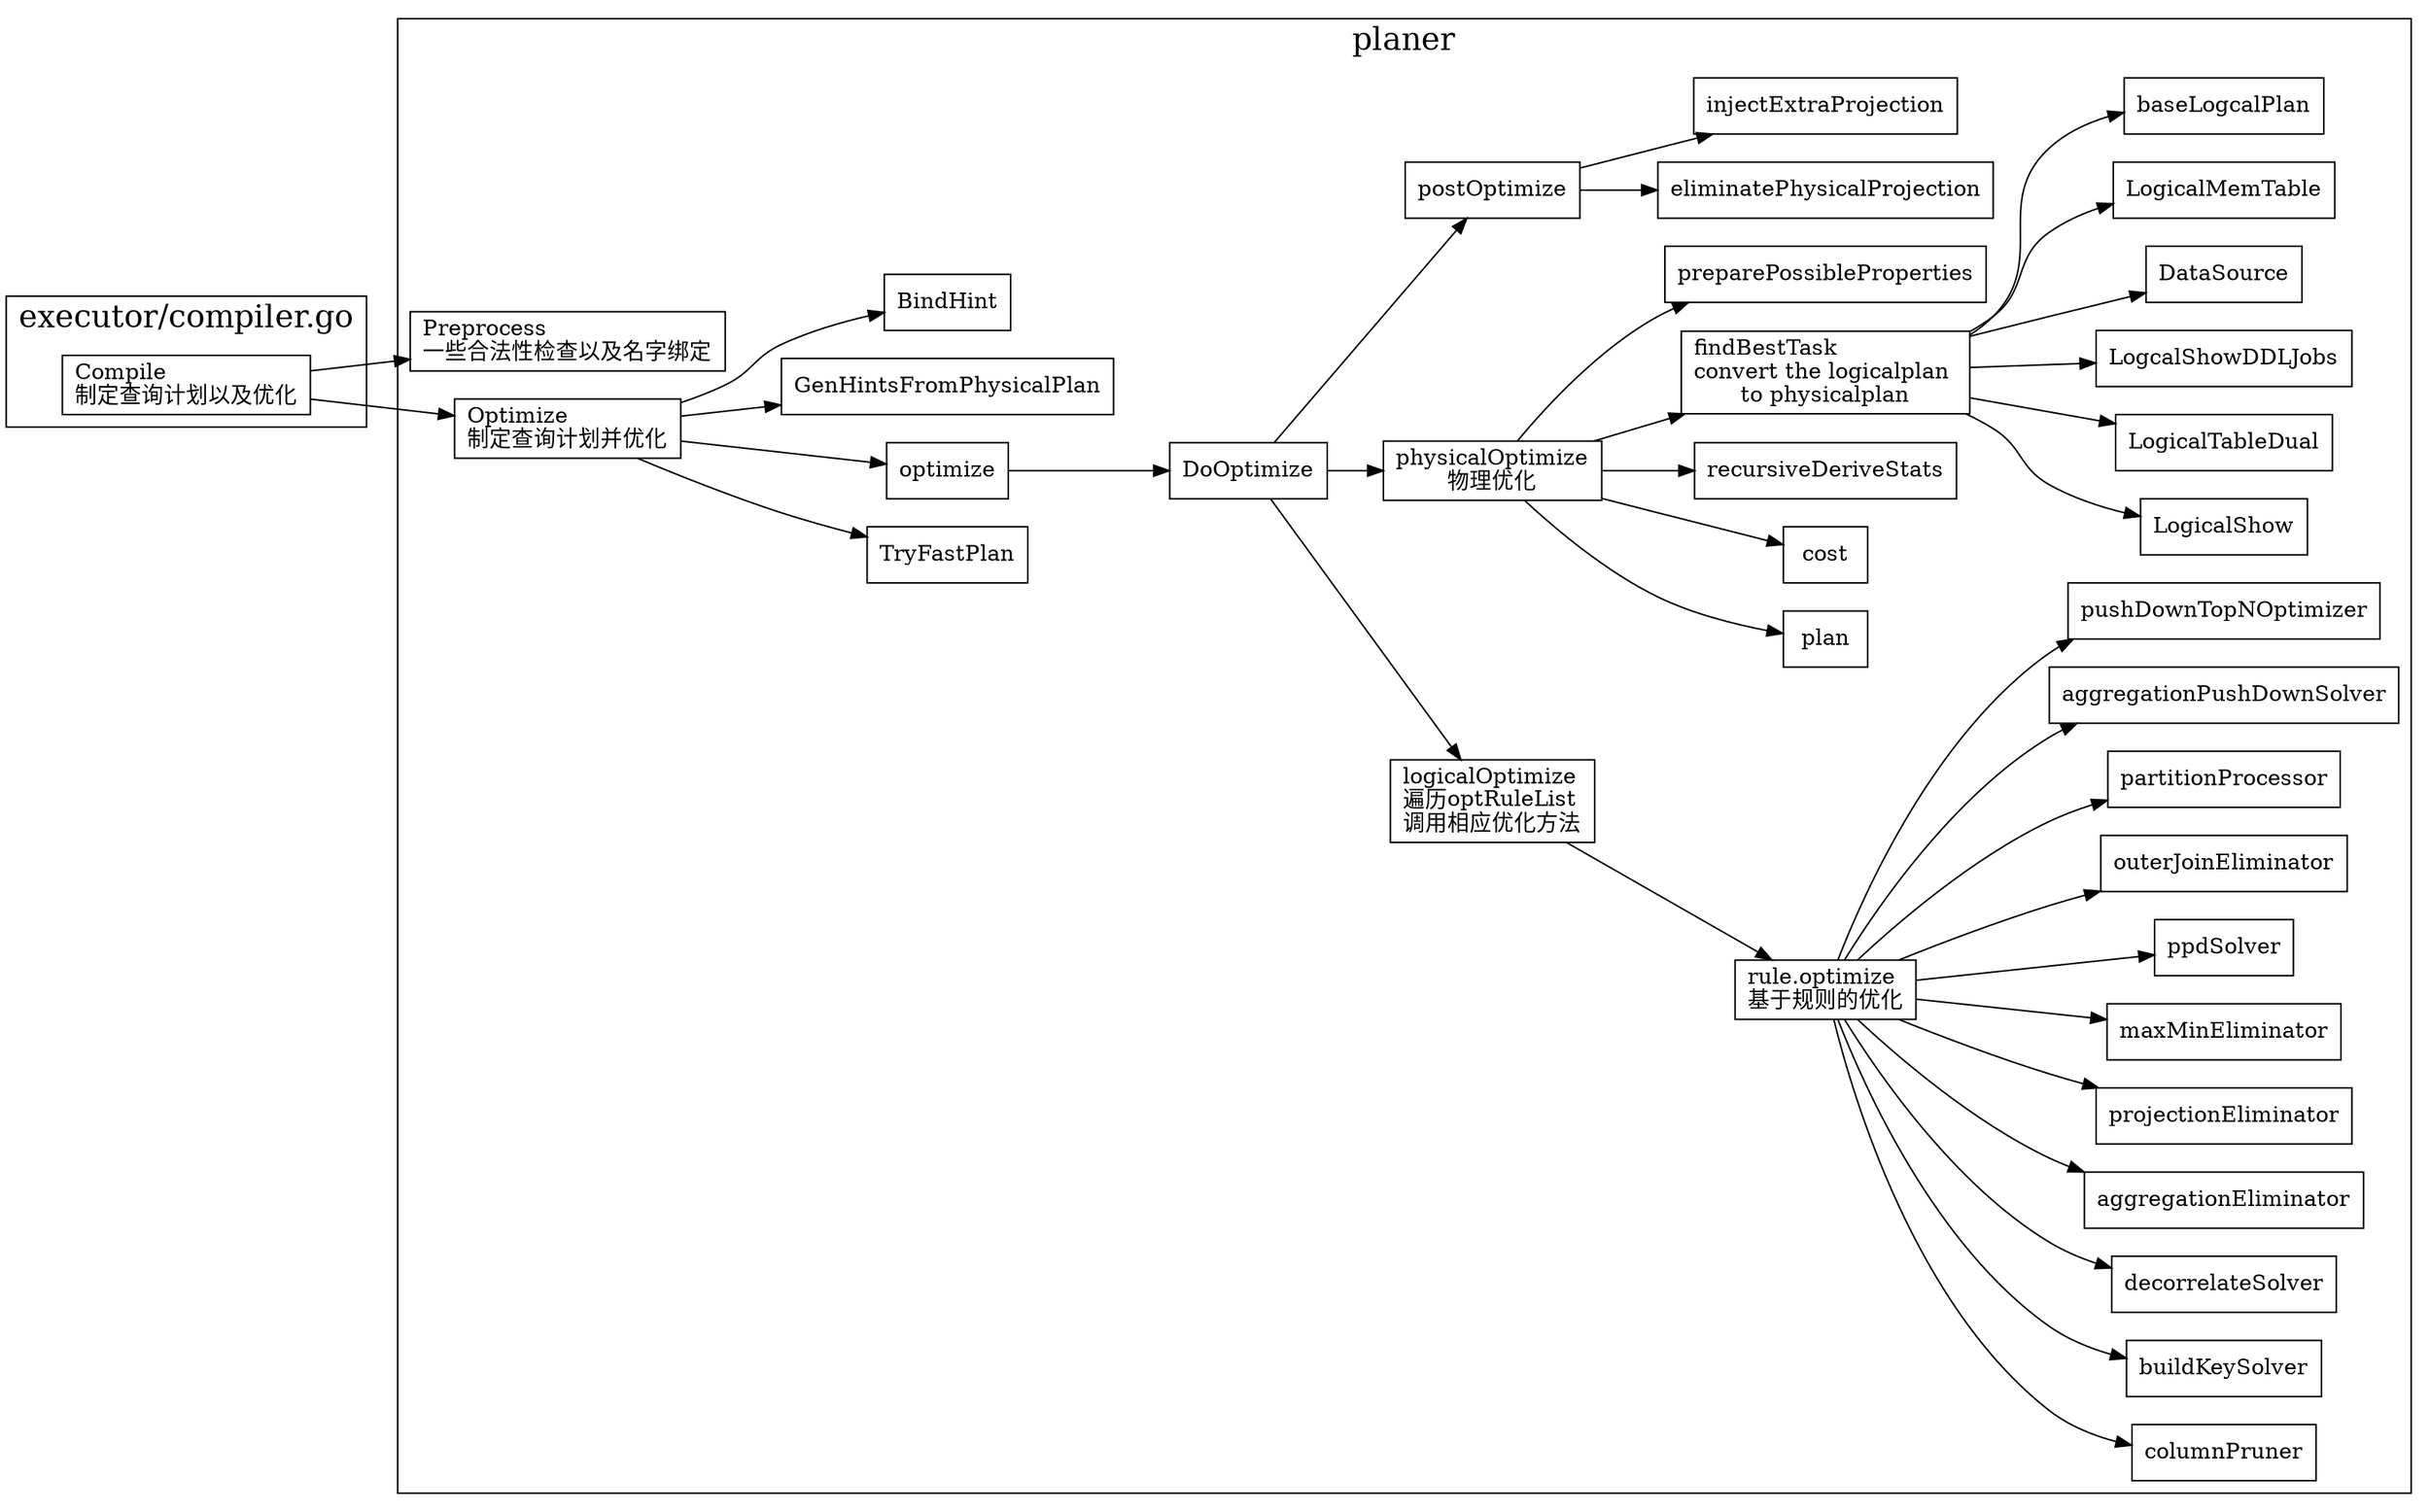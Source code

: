 digraph sql_plan {
  node[shape=box];
  newrank=true;
  rankdir=LR;

  subgraph cluster_executor {
    graph[label="executor/compiler.go";fontsize=20;];
    Compile[label="Compile\l制定查询计划以及优化"];
  }
  subgraph cluster_plan {
    graph[label="planer";fontsize=20;];

    Preprocess[label="Preprocess\l一些合法性检查以及名字绑定"];
    Optimize[label="Optimize\l制定查询计划并优化"];
    Optimize -> {
      TryFastPlan;
      optimize;
      GenHintsFromPhysicalPlan;
      BindHint;
    };
    optimize -> DoOptimize;
    DoOptimize -> {
      logicalOptimize;
      physicalOptimize;
      postOptimize;
    };
    physicalOptimize[label="physicalOptimize\l物理优化"];
    logicalOptimize[label="logicalOptimize\l遍历optRuleList\l调用相应优化方法"];
    rule_optimize[label="rule.optimize\l基于规则的优化"];

    logicalOptimize->rule_optimize;
    rule_optimize -> {
      columnPruner;
      buildKeySolver;
      decorrelateSolver;
      aggregationEliminator;
      projectionEliminator;
      maxMinEliminator;
      ppdSolver;
      outerJoinEliminator;
      partitionProcessor;
      aggregationPushDownSolver;
      pushDownTopNOptimizer;
    };
    task_plan[label="plan"];
    task_cost[label="cost"];

    physicalOptimize -> {
      recursiveDeriveStats;
      findBestTask;
      preparePossibleProperties;
      task_plan;
      task_cost;
    };
    findBestTask[label="findBestTask\lconvert the logicalplan \lto physicalplan"];

    findBestTask -> {
      LogicalShow;
      LogicalTableDual;
      LogcalShowDDLJobs;
      DataSource;
      LogicalMemTable;
      baseLogcalPlan;
    };

    postOptimize -> {
      eliminatePhysicalProjection;
      injectExtraProjection;
    };
  }

  Compile -> {
    Preprocess;
    Optimize;
  }

}
